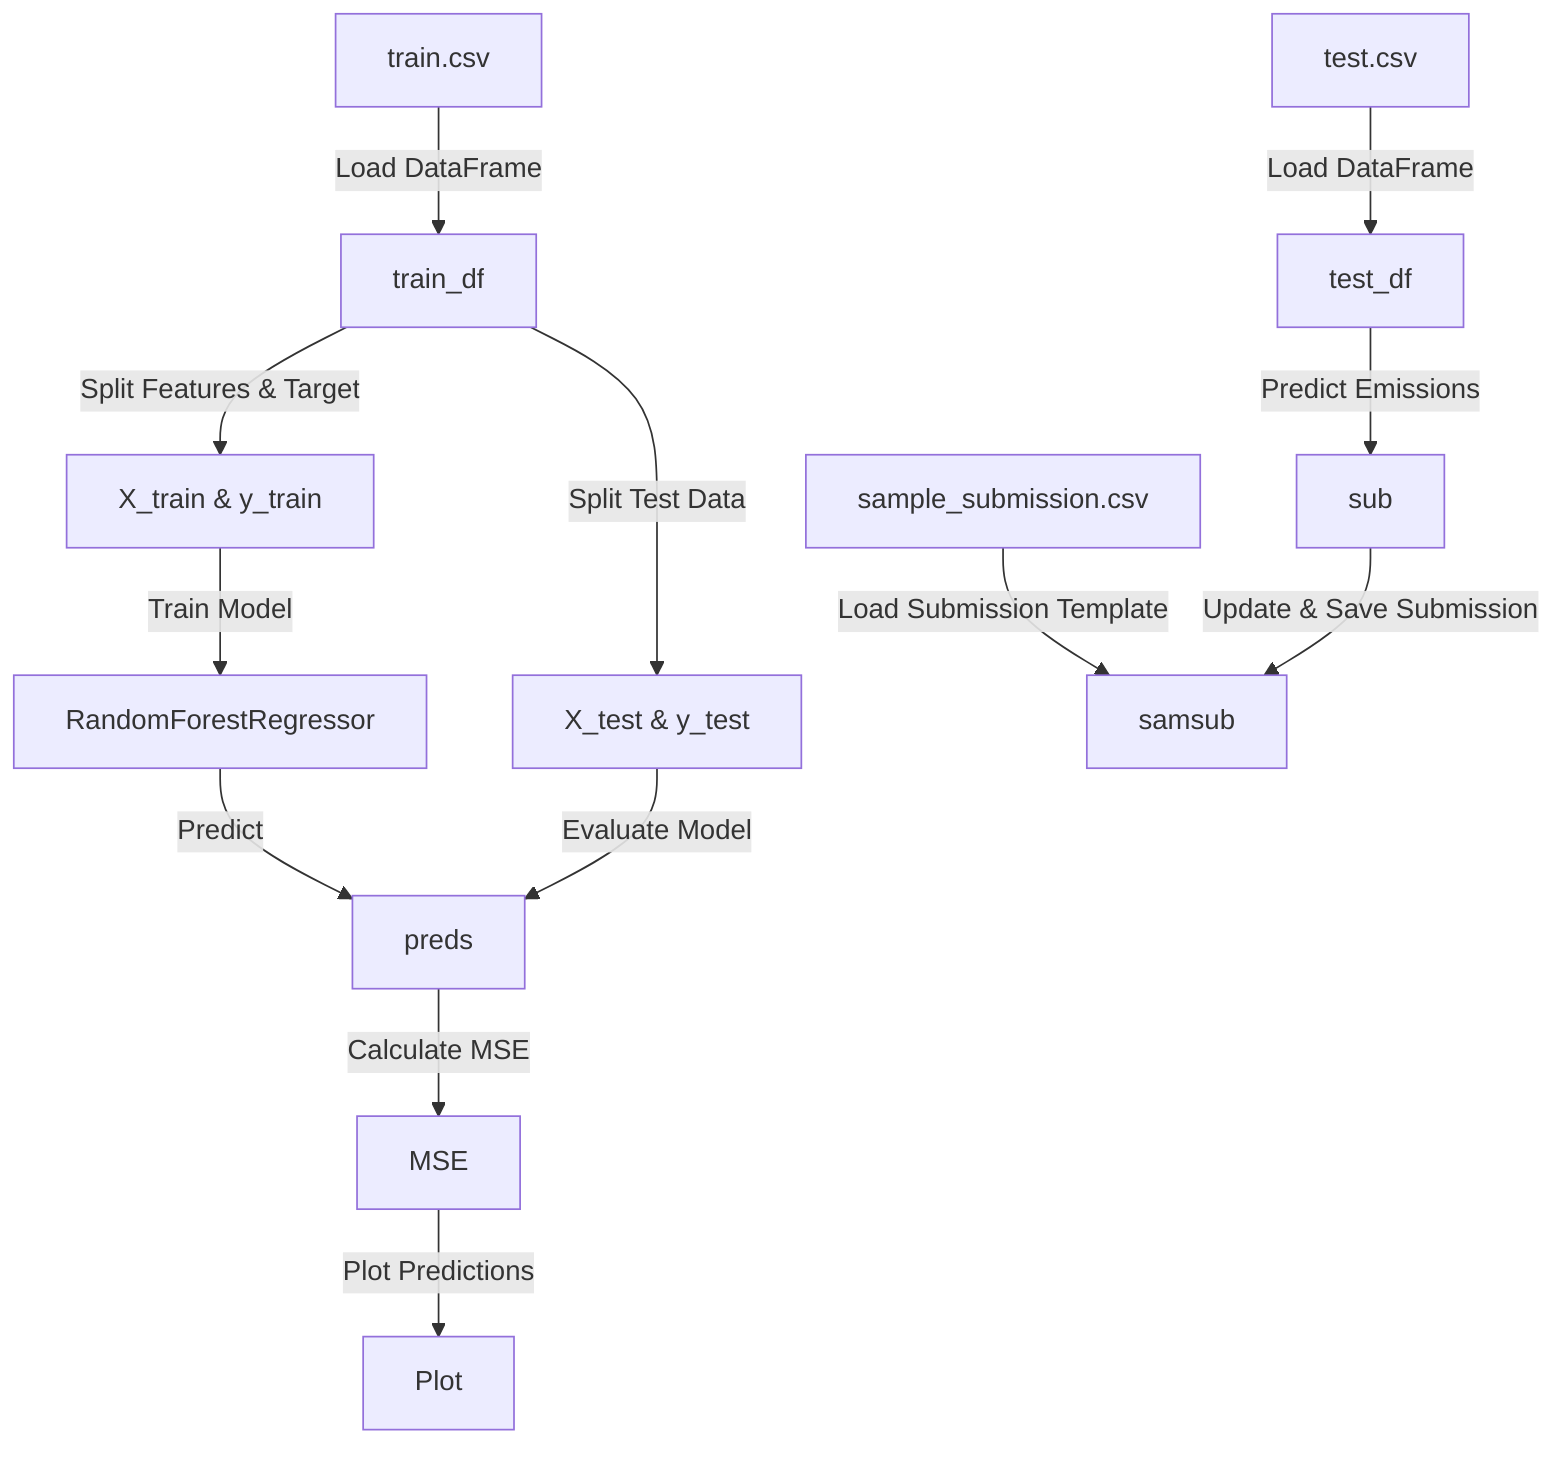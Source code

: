 flowchart TD
    A["train.csv"] --> |Load DataFrame| B["train_df"]
    B --> |Split Features & Target| C["X_train & y_train"]
    C["X_train & y_train"] --> |Train Model| D["RandomForestRegressor"]
    B --> |Split Test Data| E["X_test & y_test"]
    D --> |Predict| F["preds"]
    E --> |Evaluate Model| F["preds"]
    F --> |Calculate MSE| G["MSE"]
    G --> |Plot Predictions| H["Plot"]
    I["test.csv"] --> |Load DataFrame| J["test_df"]
    J --> |Predict Emissions| K["sub"]
    L["sample_submission.csv"] --> |Load Submission Template| M["samsub"]
    K --> |Update & Save Submission| M["samsub"]